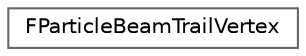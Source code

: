 digraph "Graphical Class Hierarchy"
{
 // INTERACTIVE_SVG=YES
 // LATEX_PDF_SIZE
  bgcolor="transparent";
  edge [fontname=Helvetica,fontsize=10,labelfontname=Helvetica,labelfontsize=10];
  node [fontname=Helvetica,fontsize=10,shape=box,height=0.2,width=0.4];
  rankdir="LR";
  Node0 [id="Node000000",label="FParticleBeamTrailVertex",height=0.2,width=0.4,color="grey40", fillcolor="white", style="filled",URL="$d1/db9/structFParticleBeamTrailVertex.html",tooltip=" "];
}

